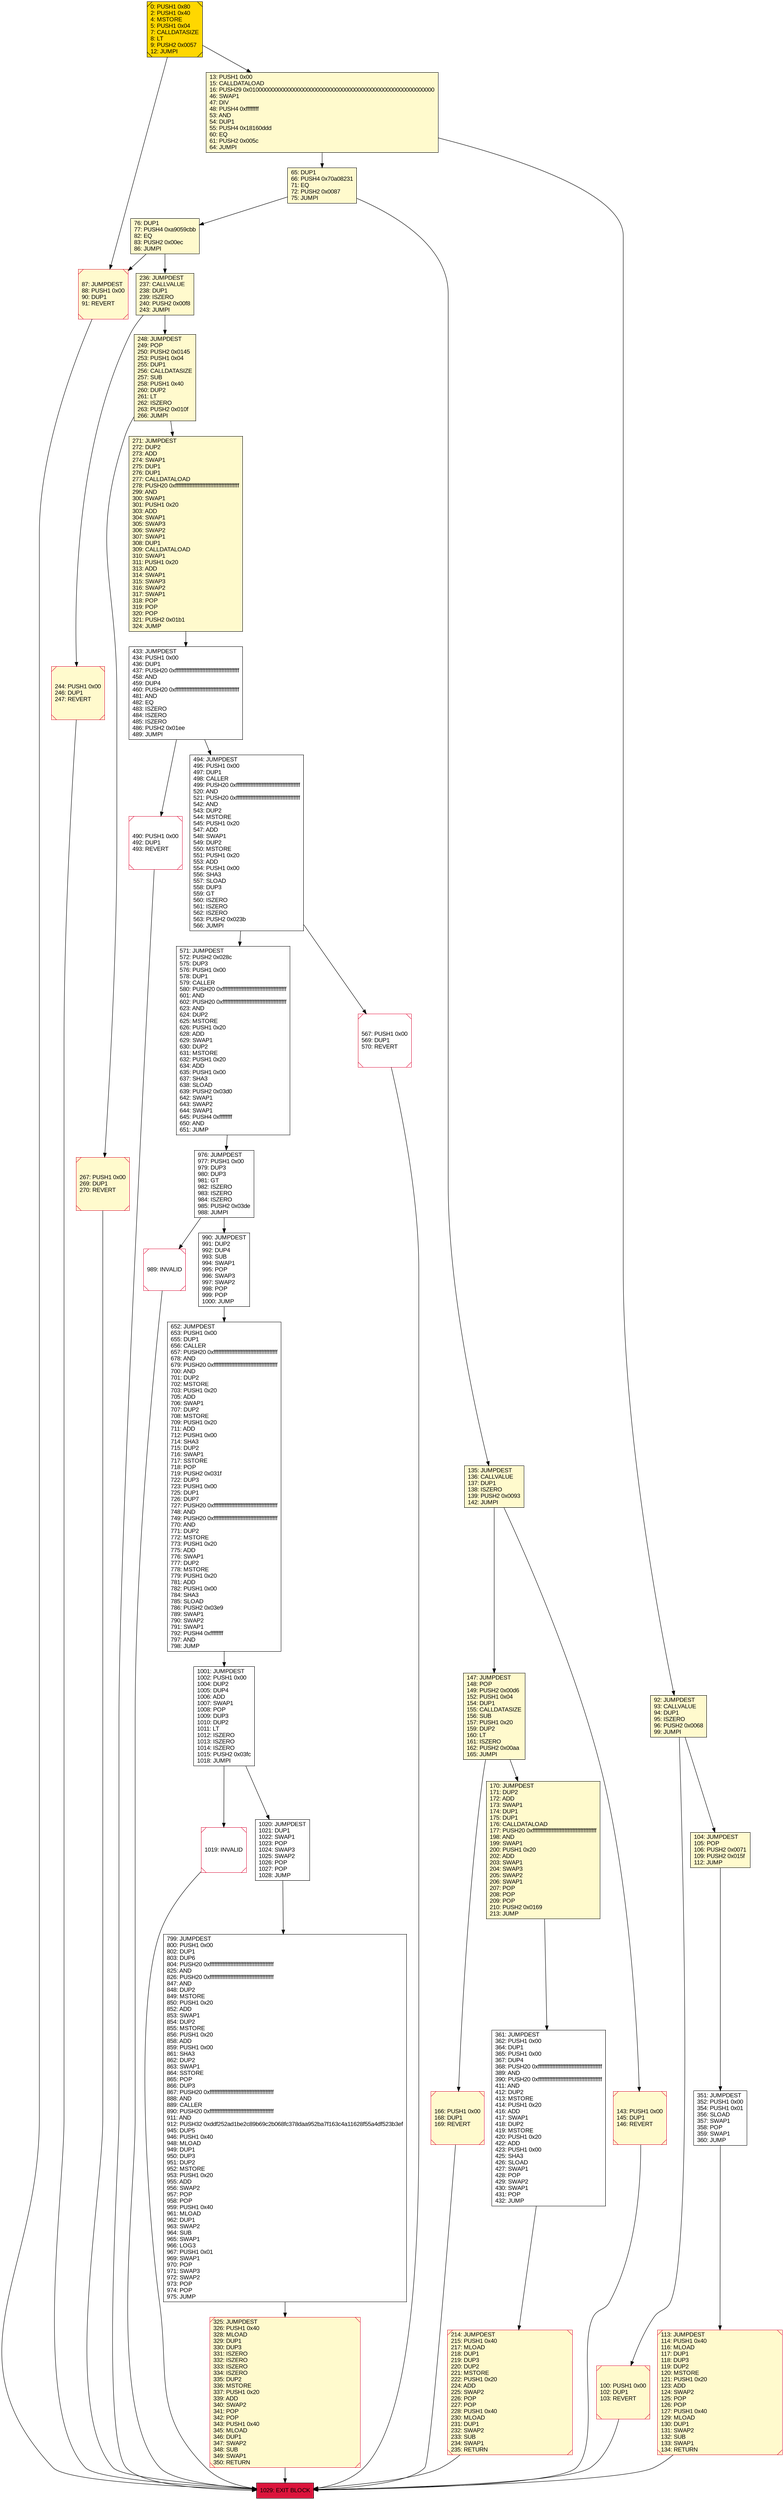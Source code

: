 digraph G {
bgcolor=transparent rankdir=UD;
node [shape=box style=filled color=black fillcolor=white fontname=arial fontcolor=black];
433 [label="433: JUMPDEST\l434: PUSH1 0x00\l436: DUP1\l437: PUSH20 0xffffffffffffffffffffffffffffffffffffffff\l458: AND\l459: DUP4\l460: PUSH20 0xffffffffffffffffffffffffffffffffffffffff\l481: AND\l482: EQ\l483: ISZERO\l484: ISZERO\l485: ISZERO\l486: PUSH2 0x01ee\l489: JUMPI\l" ];
799 [label="799: JUMPDEST\l800: PUSH1 0x00\l802: DUP1\l803: DUP6\l804: PUSH20 0xffffffffffffffffffffffffffffffffffffffff\l825: AND\l826: PUSH20 0xffffffffffffffffffffffffffffffffffffffff\l847: AND\l848: DUP2\l849: MSTORE\l850: PUSH1 0x20\l852: ADD\l853: SWAP1\l854: DUP2\l855: MSTORE\l856: PUSH1 0x20\l858: ADD\l859: PUSH1 0x00\l861: SHA3\l862: DUP2\l863: SWAP1\l864: SSTORE\l865: POP\l866: DUP3\l867: PUSH20 0xffffffffffffffffffffffffffffffffffffffff\l888: AND\l889: CALLER\l890: PUSH20 0xffffffffffffffffffffffffffffffffffffffff\l911: AND\l912: PUSH32 0xddf252ad1be2c89b69c2b068fc378daa952ba7f163c4a11628f55a4df523b3ef\l945: DUP5\l946: PUSH1 0x40\l948: MLOAD\l949: DUP1\l950: DUP3\l951: DUP2\l952: MSTORE\l953: PUSH1 0x20\l955: ADD\l956: SWAP2\l957: POP\l958: POP\l959: PUSH1 0x40\l961: MLOAD\l962: DUP1\l963: SWAP2\l964: SUB\l965: SWAP1\l966: LOG3\l967: PUSH1 0x01\l969: SWAP1\l970: POP\l971: SWAP3\l972: SWAP2\l973: POP\l974: POP\l975: JUMP\l" ];
113 [label="113: JUMPDEST\l114: PUSH1 0x40\l116: MLOAD\l117: DUP1\l118: DUP3\l119: DUP2\l120: MSTORE\l121: PUSH1 0x20\l123: ADD\l124: SWAP2\l125: POP\l126: POP\l127: PUSH1 0x40\l129: MLOAD\l130: DUP1\l131: SWAP2\l132: SUB\l133: SWAP1\l134: RETURN\l" fillcolor=lemonchiffon shape=Msquare color=crimson ];
652 [label="652: JUMPDEST\l653: PUSH1 0x00\l655: DUP1\l656: CALLER\l657: PUSH20 0xffffffffffffffffffffffffffffffffffffffff\l678: AND\l679: PUSH20 0xffffffffffffffffffffffffffffffffffffffff\l700: AND\l701: DUP2\l702: MSTORE\l703: PUSH1 0x20\l705: ADD\l706: SWAP1\l707: DUP2\l708: MSTORE\l709: PUSH1 0x20\l711: ADD\l712: PUSH1 0x00\l714: SHA3\l715: DUP2\l716: SWAP1\l717: SSTORE\l718: POP\l719: PUSH2 0x031f\l722: DUP3\l723: PUSH1 0x00\l725: DUP1\l726: DUP7\l727: PUSH20 0xffffffffffffffffffffffffffffffffffffffff\l748: AND\l749: PUSH20 0xffffffffffffffffffffffffffffffffffffffff\l770: AND\l771: DUP2\l772: MSTORE\l773: PUSH1 0x20\l775: ADD\l776: SWAP1\l777: DUP2\l778: MSTORE\l779: PUSH1 0x20\l781: ADD\l782: PUSH1 0x00\l784: SHA3\l785: SLOAD\l786: PUSH2 0x03e9\l789: SWAP1\l790: SWAP2\l791: SWAP1\l792: PUSH4 0xffffffff\l797: AND\l798: JUMP\l" ];
1001 [label="1001: JUMPDEST\l1002: PUSH1 0x00\l1004: DUP2\l1005: DUP4\l1006: ADD\l1007: SWAP1\l1008: POP\l1009: DUP3\l1010: DUP2\l1011: LT\l1012: ISZERO\l1013: ISZERO\l1014: ISZERO\l1015: PUSH2 0x03fc\l1018: JUMPI\l" ];
1019 [label="1019: INVALID\l" shape=Msquare color=crimson ];
65 [label="65: DUP1\l66: PUSH4 0x70a08231\l71: EQ\l72: PUSH2 0x0087\l75: JUMPI\l" fillcolor=lemonchiffon ];
1029 [label="1029: EXIT BLOCK\l" fillcolor=crimson ];
100 [label="100: PUSH1 0x00\l102: DUP1\l103: REVERT\l" fillcolor=lemonchiffon shape=Msquare color=crimson ];
571 [label="571: JUMPDEST\l572: PUSH2 0x028c\l575: DUP3\l576: PUSH1 0x00\l578: DUP1\l579: CALLER\l580: PUSH20 0xffffffffffffffffffffffffffffffffffffffff\l601: AND\l602: PUSH20 0xffffffffffffffffffffffffffffffffffffffff\l623: AND\l624: DUP2\l625: MSTORE\l626: PUSH1 0x20\l628: ADD\l629: SWAP1\l630: DUP2\l631: MSTORE\l632: PUSH1 0x20\l634: ADD\l635: PUSH1 0x00\l637: SHA3\l638: SLOAD\l639: PUSH2 0x03d0\l642: SWAP1\l643: SWAP2\l644: SWAP1\l645: PUSH4 0xffffffff\l650: AND\l651: JUMP\l" ];
104 [label="104: JUMPDEST\l105: POP\l106: PUSH2 0x0071\l109: PUSH2 0x015f\l112: JUMP\l" fillcolor=lemonchiffon ];
166 [label="166: PUSH1 0x00\l168: DUP1\l169: REVERT\l" fillcolor=lemonchiffon shape=Msquare color=crimson ];
351 [label="351: JUMPDEST\l352: PUSH1 0x00\l354: PUSH1 0x01\l356: SLOAD\l357: SWAP1\l358: POP\l359: SWAP1\l360: JUMP\l" ];
490 [label="490: PUSH1 0x00\l492: DUP1\l493: REVERT\l" shape=Msquare color=crimson ];
494 [label="494: JUMPDEST\l495: PUSH1 0x00\l497: DUP1\l498: CALLER\l499: PUSH20 0xffffffffffffffffffffffffffffffffffffffff\l520: AND\l521: PUSH20 0xffffffffffffffffffffffffffffffffffffffff\l542: AND\l543: DUP2\l544: MSTORE\l545: PUSH1 0x20\l547: ADD\l548: SWAP1\l549: DUP2\l550: MSTORE\l551: PUSH1 0x20\l553: ADD\l554: PUSH1 0x00\l556: SHA3\l557: SLOAD\l558: DUP3\l559: GT\l560: ISZERO\l561: ISZERO\l562: ISZERO\l563: PUSH2 0x023b\l566: JUMPI\l" ];
147 [label="147: JUMPDEST\l148: POP\l149: PUSH2 0x00d6\l152: PUSH1 0x04\l154: DUP1\l155: CALLDATASIZE\l156: SUB\l157: PUSH1 0x20\l159: DUP2\l160: LT\l161: ISZERO\l162: PUSH2 0x00aa\l165: JUMPI\l" fillcolor=lemonchiffon ];
87 [label="87: JUMPDEST\l88: PUSH1 0x00\l90: DUP1\l91: REVERT\l" fillcolor=lemonchiffon shape=Msquare color=crimson ];
976 [label="976: JUMPDEST\l977: PUSH1 0x00\l979: DUP3\l980: DUP3\l981: GT\l982: ISZERO\l983: ISZERO\l984: ISZERO\l985: PUSH2 0x03de\l988: JUMPI\l" ];
244 [label="244: PUSH1 0x00\l246: DUP1\l247: REVERT\l" fillcolor=lemonchiffon shape=Msquare color=crimson ];
76 [label="76: DUP1\l77: PUSH4 0xa9059cbb\l82: EQ\l83: PUSH2 0x00ec\l86: JUMPI\l" fillcolor=lemonchiffon ];
567 [label="567: PUSH1 0x00\l569: DUP1\l570: REVERT\l" shape=Msquare color=crimson ];
236 [label="236: JUMPDEST\l237: CALLVALUE\l238: DUP1\l239: ISZERO\l240: PUSH2 0x00f8\l243: JUMPI\l" fillcolor=lemonchiffon ];
92 [label="92: JUMPDEST\l93: CALLVALUE\l94: DUP1\l95: ISZERO\l96: PUSH2 0x0068\l99: JUMPI\l" fillcolor=lemonchiffon ];
989 [label="989: INVALID\l" shape=Msquare color=crimson ];
214 [label="214: JUMPDEST\l215: PUSH1 0x40\l217: MLOAD\l218: DUP1\l219: DUP3\l220: DUP2\l221: MSTORE\l222: PUSH1 0x20\l224: ADD\l225: SWAP2\l226: POP\l227: POP\l228: PUSH1 0x40\l230: MLOAD\l231: DUP1\l232: SWAP2\l233: SUB\l234: SWAP1\l235: RETURN\l" fillcolor=lemonchiffon shape=Msquare color=crimson ];
990 [label="990: JUMPDEST\l991: DUP2\l992: DUP4\l993: SUB\l994: SWAP1\l995: POP\l996: SWAP3\l997: SWAP2\l998: POP\l999: POP\l1000: JUMP\l" ];
248 [label="248: JUMPDEST\l249: POP\l250: PUSH2 0x0145\l253: PUSH1 0x04\l255: DUP1\l256: CALLDATASIZE\l257: SUB\l258: PUSH1 0x40\l260: DUP2\l261: LT\l262: ISZERO\l263: PUSH2 0x010f\l266: JUMPI\l" fillcolor=lemonchiffon ];
267 [label="267: PUSH1 0x00\l269: DUP1\l270: REVERT\l" fillcolor=lemonchiffon shape=Msquare color=crimson ];
135 [label="135: JUMPDEST\l136: CALLVALUE\l137: DUP1\l138: ISZERO\l139: PUSH2 0x0093\l142: JUMPI\l" fillcolor=lemonchiffon ];
271 [label="271: JUMPDEST\l272: DUP2\l273: ADD\l274: SWAP1\l275: DUP1\l276: DUP1\l277: CALLDATALOAD\l278: PUSH20 0xffffffffffffffffffffffffffffffffffffffff\l299: AND\l300: SWAP1\l301: PUSH1 0x20\l303: ADD\l304: SWAP1\l305: SWAP3\l306: SWAP2\l307: SWAP1\l308: DUP1\l309: CALLDATALOAD\l310: SWAP1\l311: PUSH1 0x20\l313: ADD\l314: SWAP1\l315: SWAP3\l316: SWAP2\l317: SWAP1\l318: POP\l319: POP\l320: POP\l321: PUSH2 0x01b1\l324: JUMP\l" fillcolor=lemonchiffon ];
143 [label="143: PUSH1 0x00\l145: DUP1\l146: REVERT\l" fillcolor=lemonchiffon shape=Msquare color=crimson ];
13 [label="13: PUSH1 0x00\l15: CALLDATALOAD\l16: PUSH29 0x0100000000000000000000000000000000000000000000000000000000\l46: SWAP1\l47: DIV\l48: PUSH4 0xffffffff\l53: AND\l54: DUP1\l55: PUSH4 0x18160ddd\l60: EQ\l61: PUSH2 0x005c\l64: JUMPI\l" fillcolor=lemonchiffon ];
170 [label="170: JUMPDEST\l171: DUP2\l172: ADD\l173: SWAP1\l174: DUP1\l175: DUP1\l176: CALLDATALOAD\l177: PUSH20 0xffffffffffffffffffffffffffffffffffffffff\l198: AND\l199: SWAP1\l200: PUSH1 0x20\l202: ADD\l203: SWAP1\l204: SWAP3\l205: SWAP2\l206: SWAP1\l207: POP\l208: POP\l209: POP\l210: PUSH2 0x0169\l213: JUMP\l" fillcolor=lemonchiffon ];
325 [label="325: JUMPDEST\l326: PUSH1 0x40\l328: MLOAD\l329: DUP1\l330: DUP3\l331: ISZERO\l332: ISZERO\l333: ISZERO\l334: ISZERO\l335: DUP2\l336: MSTORE\l337: PUSH1 0x20\l339: ADD\l340: SWAP2\l341: POP\l342: POP\l343: PUSH1 0x40\l345: MLOAD\l346: DUP1\l347: SWAP2\l348: SUB\l349: SWAP1\l350: RETURN\l" fillcolor=lemonchiffon shape=Msquare color=crimson ];
0 [label="0: PUSH1 0x80\l2: PUSH1 0x40\l4: MSTORE\l5: PUSH1 0x04\l7: CALLDATASIZE\l8: LT\l9: PUSH2 0x0057\l12: JUMPI\l" fillcolor=lemonchiffon shape=Msquare fillcolor=gold ];
361 [label="361: JUMPDEST\l362: PUSH1 0x00\l364: DUP1\l365: PUSH1 0x00\l367: DUP4\l368: PUSH20 0xffffffffffffffffffffffffffffffffffffffff\l389: AND\l390: PUSH20 0xffffffffffffffffffffffffffffffffffffffff\l411: AND\l412: DUP2\l413: MSTORE\l414: PUSH1 0x20\l416: ADD\l417: SWAP1\l418: DUP2\l419: MSTORE\l420: PUSH1 0x20\l422: ADD\l423: PUSH1 0x00\l425: SHA3\l426: SLOAD\l427: SWAP1\l428: POP\l429: SWAP2\l430: SWAP1\l431: POP\l432: JUMP\l" ];
1020 [label="1020: JUMPDEST\l1021: DUP1\l1022: SWAP1\l1023: POP\l1024: SWAP3\l1025: SWAP2\l1026: POP\l1027: POP\l1028: JUMP\l" ];
248 -> 267;
76 -> 236;
166 -> 1029;
351 -> 113;
433 -> 490;
433 -> 494;
104 -> 351;
170 -> 361;
65 -> 76;
567 -> 1029;
571 -> 976;
361 -> 214;
147 -> 170;
990 -> 652;
143 -> 1029;
271 -> 433;
267 -> 1029;
799 -> 325;
135 -> 147;
236 -> 248;
1020 -> 799;
100 -> 1029;
652 -> 1001;
1019 -> 1029;
236 -> 244;
76 -> 87;
135 -> 143;
113 -> 1029;
248 -> 271;
1001 -> 1019;
494 -> 571;
490 -> 1029;
0 -> 13;
244 -> 1029;
147 -> 166;
87 -> 1029;
494 -> 567;
92 -> 100;
92 -> 104;
214 -> 1029;
989 -> 1029;
13 -> 92;
0 -> 87;
65 -> 135;
976 -> 989;
976 -> 990;
13 -> 65;
325 -> 1029;
1001 -> 1020;
}